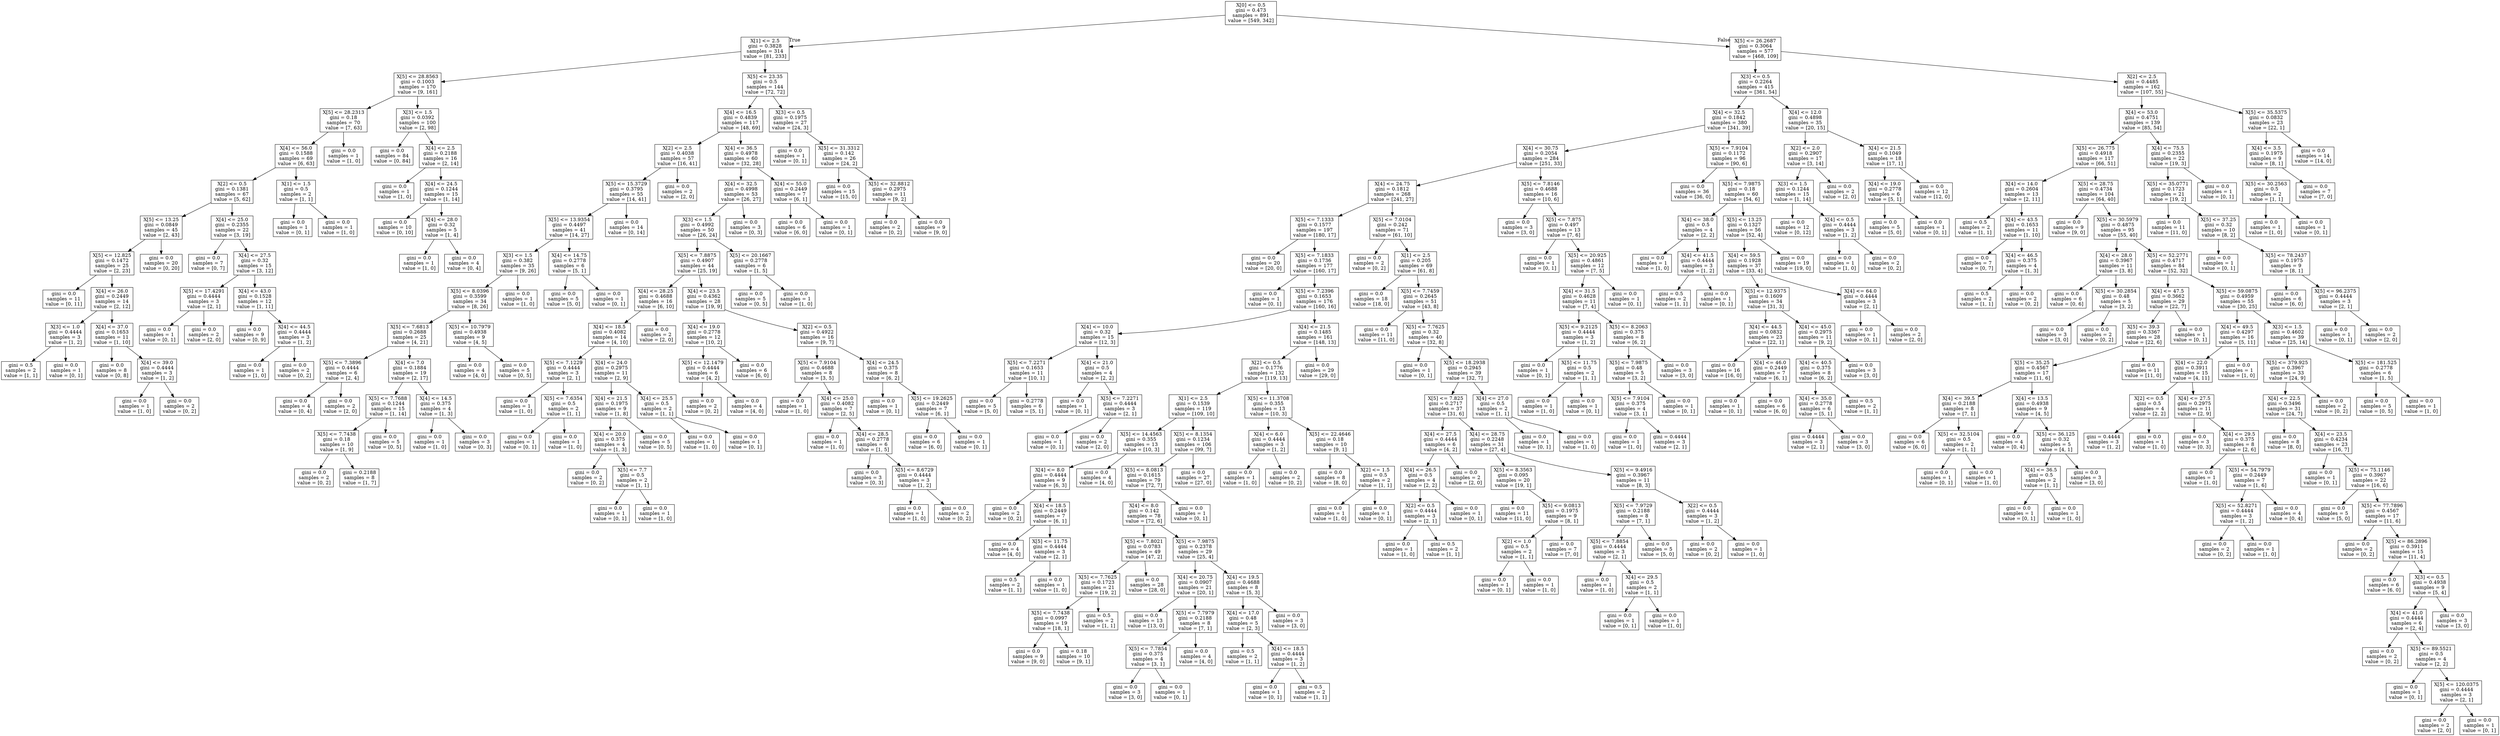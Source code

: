 digraph Tree {
node [shape=box] ;
0 [label="X[0] <= 0.5\ngini = 0.473\nsamples = 891\nvalue = [549, 342]"] ;
1 [label="X[1] <= 2.5\ngini = 0.3828\nsamples = 314\nvalue = [81, 233]"] ;
0 -> 1 [labeldistance=2.5, labelangle=45, headlabel="True"] ;
2 [label="X[5] <= 28.8563\ngini = 0.1003\nsamples = 170\nvalue = [9, 161]"] ;
1 -> 2 ;
3 [label="X[5] <= 28.2313\ngini = 0.18\nsamples = 70\nvalue = [7, 63]"] ;
2 -> 3 ;
4 [label="X[4] <= 56.0\ngini = 0.1588\nsamples = 69\nvalue = [6, 63]"] ;
3 -> 4 ;
5 [label="X[2] <= 0.5\ngini = 0.1381\nsamples = 67\nvalue = [5, 62]"] ;
4 -> 5 ;
6 [label="X[5] <= 13.25\ngini = 0.0849\nsamples = 45\nvalue = [2, 43]"] ;
5 -> 6 ;
7 [label="X[5] <= 12.825\ngini = 0.1472\nsamples = 25\nvalue = [2, 23]"] ;
6 -> 7 ;
8 [label="gini = 0.0\nsamples = 11\nvalue = [0, 11]"] ;
7 -> 8 ;
9 [label="X[4] <= 26.0\ngini = 0.2449\nsamples = 14\nvalue = [2, 12]"] ;
7 -> 9 ;
10 [label="X[3] <= 1.0\ngini = 0.4444\nsamples = 3\nvalue = [1, 2]"] ;
9 -> 10 ;
11 [label="gini = 0.5\nsamples = 2\nvalue = [1, 1]"] ;
10 -> 11 ;
12 [label="gini = 0.0\nsamples = 1\nvalue = [0, 1]"] ;
10 -> 12 ;
13 [label="X[4] <= 37.0\ngini = 0.1653\nsamples = 11\nvalue = [1, 10]"] ;
9 -> 13 ;
14 [label="gini = 0.0\nsamples = 8\nvalue = [0, 8]"] ;
13 -> 14 ;
15 [label="X[4] <= 39.0\ngini = 0.4444\nsamples = 3\nvalue = [1, 2]"] ;
13 -> 15 ;
16 [label="gini = 0.0\nsamples = 1\nvalue = [1, 0]"] ;
15 -> 16 ;
17 [label="gini = 0.0\nsamples = 2\nvalue = [0, 2]"] ;
15 -> 17 ;
18 [label="gini = 0.0\nsamples = 20\nvalue = [0, 20]"] ;
6 -> 18 ;
19 [label="X[4] <= 25.0\ngini = 0.2355\nsamples = 22\nvalue = [3, 19]"] ;
5 -> 19 ;
20 [label="gini = 0.0\nsamples = 7\nvalue = [0, 7]"] ;
19 -> 20 ;
21 [label="X[4] <= 27.5\ngini = 0.32\nsamples = 15\nvalue = [3, 12]"] ;
19 -> 21 ;
22 [label="X[5] <= 17.4291\ngini = 0.4444\nsamples = 3\nvalue = [2, 1]"] ;
21 -> 22 ;
23 [label="gini = 0.0\nsamples = 1\nvalue = [0, 1]"] ;
22 -> 23 ;
24 [label="gini = 0.0\nsamples = 2\nvalue = [2, 0]"] ;
22 -> 24 ;
25 [label="X[4] <= 43.0\ngini = 0.1528\nsamples = 12\nvalue = [1, 11]"] ;
21 -> 25 ;
26 [label="gini = 0.0\nsamples = 9\nvalue = [0, 9]"] ;
25 -> 26 ;
27 [label="X[4] <= 44.5\ngini = 0.4444\nsamples = 3\nvalue = [1, 2]"] ;
25 -> 27 ;
28 [label="gini = 0.0\nsamples = 1\nvalue = [1, 0]"] ;
27 -> 28 ;
29 [label="gini = 0.0\nsamples = 2\nvalue = [0, 2]"] ;
27 -> 29 ;
30 [label="X[1] <= 1.5\ngini = 0.5\nsamples = 2\nvalue = [1, 1]"] ;
4 -> 30 ;
31 [label="gini = 0.0\nsamples = 1\nvalue = [0, 1]"] ;
30 -> 31 ;
32 [label="gini = 0.0\nsamples = 1\nvalue = [1, 0]"] ;
30 -> 32 ;
33 [label="gini = 0.0\nsamples = 1\nvalue = [1, 0]"] ;
3 -> 33 ;
34 [label="X[3] <= 1.5\ngini = 0.0392\nsamples = 100\nvalue = [2, 98]"] ;
2 -> 34 ;
35 [label="gini = 0.0\nsamples = 84\nvalue = [0, 84]"] ;
34 -> 35 ;
36 [label="X[4] <= 2.5\ngini = 0.2188\nsamples = 16\nvalue = [2, 14]"] ;
34 -> 36 ;
37 [label="gini = 0.0\nsamples = 1\nvalue = [1, 0]"] ;
36 -> 37 ;
38 [label="X[4] <= 24.5\ngini = 0.1244\nsamples = 15\nvalue = [1, 14]"] ;
36 -> 38 ;
39 [label="gini = 0.0\nsamples = 10\nvalue = [0, 10]"] ;
38 -> 39 ;
40 [label="X[4] <= 28.0\ngini = 0.32\nsamples = 5\nvalue = [1, 4]"] ;
38 -> 40 ;
41 [label="gini = 0.0\nsamples = 1\nvalue = [1, 0]"] ;
40 -> 41 ;
42 [label="gini = 0.0\nsamples = 4\nvalue = [0, 4]"] ;
40 -> 42 ;
43 [label="X[5] <= 23.35\ngini = 0.5\nsamples = 144\nvalue = [72, 72]"] ;
1 -> 43 ;
44 [label="X[4] <= 16.5\ngini = 0.4839\nsamples = 117\nvalue = [48, 69]"] ;
43 -> 44 ;
45 [label="X[2] <= 2.5\ngini = 0.4038\nsamples = 57\nvalue = [16, 41]"] ;
44 -> 45 ;
46 [label="X[5] <= 15.3729\ngini = 0.3795\nsamples = 55\nvalue = [14, 41]"] ;
45 -> 46 ;
47 [label="X[5] <= 13.9354\ngini = 0.4497\nsamples = 41\nvalue = [14, 27]"] ;
46 -> 47 ;
48 [label="X[3] <= 1.5\ngini = 0.382\nsamples = 35\nvalue = [9, 26]"] ;
47 -> 48 ;
49 [label="X[5] <= 8.0396\ngini = 0.3599\nsamples = 34\nvalue = [8, 26]"] ;
48 -> 49 ;
50 [label="X[5] <= 7.6813\ngini = 0.2688\nsamples = 25\nvalue = [4, 21]"] ;
49 -> 50 ;
51 [label="X[5] <= 7.3896\ngini = 0.4444\nsamples = 6\nvalue = [2, 4]"] ;
50 -> 51 ;
52 [label="gini = 0.0\nsamples = 4\nvalue = [0, 4]"] ;
51 -> 52 ;
53 [label="gini = 0.0\nsamples = 2\nvalue = [2, 0]"] ;
51 -> 53 ;
54 [label="X[4] <= 7.0\ngini = 0.1884\nsamples = 19\nvalue = [2, 17]"] ;
50 -> 54 ;
55 [label="X[5] <= 7.7688\ngini = 0.1244\nsamples = 15\nvalue = [1, 14]"] ;
54 -> 55 ;
56 [label="X[5] <= 7.7438\ngini = 0.18\nsamples = 10\nvalue = [1, 9]"] ;
55 -> 56 ;
57 [label="gini = 0.0\nsamples = 2\nvalue = [0, 2]"] ;
56 -> 57 ;
58 [label="gini = 0.2188\nsamples = 8\nvalue = [1, 7]"] ;
56 -> 58 ;
59 [label="gini = 0.0\nsamples = 5\nvalue = [0, 5]"] ;
55 -> 59 ;
60 [label="X[4] <= 14.5\ngini = 0.375\nsamples = 4\nvalue = [1, 3]"] ;
54 -> 60 ;
61 [label="gini = 0.0\nsamples = 1\nvalue = [1, 0]"] ;
60 -> 61 ;
62 [label="gini = 0.0\nsamples = 3\nvalue = [0, 3]"] ;
60 -> 62 ;
63 [label="X[5] <= 10.7979\ngini = 0.4938\nsamples = 9\nvalue = [4, 5]"] ;
49 -> 63 ;
64 [label="gini = 0.0\nsamples = 4\nvalue = [4, 0]"] ;
63 -> 64 ;
65 [label="gini = 0.0\nsamples = 5\nvalue = [0, 5]"] ;
63 -> 65 ;
66 [label="gini = 0.0\nsamples = 1\nvalue = [1, 0]"] ;
48 -> 66 ;
67 [label="X[4] <= 14.75\ngini = 0.2778\nsamples = 6\nvalue = [5, 1]"] ;
47 -> 67 ;
68 [label="gini = 0.0\nsamples = 5\nvalue = [5, 0]"] ;
67 -> 68 ;
69 [label="gini = 0.0\nsamples = 1\nvalue = [0, 1]"] ;
67 -> 69 ;
70 [label="gini = 0.0\nsamples = 14\nvalue = [0, 14]"] ;
46 -> 70 ;
71 [label="gini = 0.0\nsamples = 2\nvalue = [2, 0]"] ;
45 -> 71 ;
72 [label="X[4] <= 36.5\ngini = 0.4978\nsamples = 60\nvalue = [32, 28]"] ;
44 -> 72 ;
73 [label="X[4] <= 32.5\ngini = 0.4998\nsamples = 53\nvalue = [26, 27]"] ;
72 -> 73 ;
74 [label="X[3] <= 1.5\ngini = 0.4992\nsamples = 50\nvalue = [26, 24]"] ;
73 -> 74 ;
75 [label="X[5] <= 7.8875\ngini = 0.4907\nsamples = 44\nvalue = [25, 19]"] ;
74 -> 75 ;
76 [label="X[4] <= 28.25\ngini = 0.4688\nsamples = 16\nvalue = [6, 10]"] ;
75 -> 76 ;
77 [label="X[4] <= 18.5\ngini = 0.4082\nsamples = 14\nvalue = [4, 10]"] ;
76 -> 77 ;
78 [label="X[5] <= 7.1229\ngini = 0.4444\nsamples = 3\nvalue = [2, 1]"] ;
77 -> 78 ;
79 [label="gini = 0.0\nsamples = 1\nvalue = [1, 0]"] ;
78 -> 79 ;
80 [label="X[5] <= 7.6354\ngini = 0.5\nsamples = 2\nvalue = [1, 1]"] ;
78 -> 80 ;
81 [label="gini = 0.0\nsamples = 1\nvalue = [0, 1]"] ;
80 -> 81 ;
82 [label="gini = 0.0\nsamples = 1\nvalue = [1, 0]"] ;
80 -> 82 ;
83 [label="X[4] <= 24.0\ngini = 0.2975\nsamples = 11\nvalue = [2, 9]"] ;
77 -> 83 ;
84 [label="X[4] <= 21.5\ngini = 0.1975\nsamples = 9\nvalue = [1, 8]"] ;
83 -> 84 ;
85 [label="X[4] <= 20.0\ngini = 0.375\nsamples = 4\nvalue = [1, 3]"] ;
84 -> 85 ;
86 [label="gini = 0.0\nsamples = 2\nvalue = [0, 2]"] ;
85 -> 86 ;
87 [label="X[5] <= 7.7\ngini = 0.5\nsamples = 2\nvalue = [1, 1]"] ;
85 -> 87 ;
88 [label="gini = 0.0\nsamples = 1\nvalue = [0, 1]"] ;
87 -> 88 ;
89 [label="gini = 0.0\nsamples = 1\nvalue = [1, 0]"] ;
87 -> 89 ;
90 [label="gini = 0.0\nsamples = 5\nvalue = [0, 5]"] ;
84 -> 90 ;
91 [label="X[4] <= 25.5\ngini = 0.5\nsamples = 2\nvalue = [1, 1]"] ;
83 -> 91 ;
92 [label="gini = 0.0\nsamples = 1\nvalue = [1, 0]"] ;
91 -> 92 ;
93 [label="gini = 0.0\nsamples = 1\nvalue = [0, 1]"] ;
91 -> 93 ;
94 [label="gini = 0.0\nsamples = 2\nvalue = [2, 0]"] ;
76 -> 94 ;
95 [label="X[4] <= 23.5\ngini = 0.4362\nsamples = 28\nvalue = [19, 9]"] ;
75 -> 95 ;
96 [label="X[4] <= 19.0\ngini = 0.2778\nsamples = 12\nvalue = [10, 2]"] ;
95 -> 96 ;
97 [label="X[5] <= 12.1479\ngini = 0.4444\nsamples = 6\nvalue = [4, 2]"] ;
96 -> 97 ;
98 [label="gini = 0.0\nsamples = 2\nvalue = [0, 2]"] ;
97 -> 98 ;
99 [label="gini = 0.0\nsamples = 4\nvalue = [4, 0]"] ;
97 -> 99 ;
100 [label="gini = 0.0\nsamples = 6\nvalue = [6, 0]"] ;
96 -> 100 ;
101 [label="X[2] <= 0.5\ngini = 0.4922\nsamples = 16\nvalue = [9, 7]"] ;
95 -> 101 ;
102 [label="X[5] <= 7.9104\ngini = 0.4688\nsamples = 8\nvalue = [3, 5]"] ;
101 -> 102 ;
103 [label="gini = 0.0\nsamples = 1\nvalue = [1, 0]"] ;
102 -> 103 ;
104 [label="X[4] <= 25.0\ngini = 0.4082\nsamples = 7\nvalue = [2, 5]"] ;
102 -> 104 ;
105 [label="gini = 0.0\nsamples = 1\nvalue = [1, 0]"] ;
104 -> 105 ;
106 [label="X[4] <= 28.5\ngini = 0.2778\nsamples = 6\nvalue = [1, 5]"] ;
104 -> 106 ;
107 [label="gini = 0.0\nsamples = 3\nvalue = [0, 3]"] ;
106 -> 107 ;
108 [label="X[5] <= 8.6729\ngini = 0.4444\nsamples = 3\nvalue = [1, 2]"] ;
106 -> 108 ;
109 [label="gini = 0.0\nsamples = 1\nvalue = [1, 0]"] ;
108 -> 109 ;
110 [label="gini = 0.0\nsamples = 2\nvalue = [0, 2]"] ;
108 -> 110 ;
111 [label="X[4] <= 24.5\ngini = 0.375\nsamples = 8\nvalue = [6, 2]"] ;
101 -> 111 ;
112 [label="gini = 0.0\nsamples = 1\nvalue = [0, 1]"] ;
111 -> 112 ;
113 [label="X[5] <= 19.2625\ngini = 0.2449\nsamples = 7\nvalue = [6, 1]"] ;
111 -> 113 ;
114 [label="gini = 0.0\nsamples = 6\nvalue = [6, 0]"] ;
113 -> 114 ;
115 [label="gini = 0.0\nsamples = 1\nvalue = [0, 1]"] ;
113 -> 115 ;
116 [label="X[5] <= 20.1667\ngini = 0.2778\nsamples = 6\nvalue = [1, 5]"] ;
74 -> 116 ;
117 [label="gini = 0.0\nsamples = 5\nvalue = [0, 5]"] ;
116 -> 117 ;
118 [label="gini = 0.0\nsamples = 1\nvalue = [1, 0]"] ;
116 -> 118 ;
119 [label="gini = 0.0\nsamples = 3\nvalue = [0, 3]"] ;
73 -> 119 ;
120 [label="X[4] <= 55.0\ngini = 0.2449\nsamples = 7\nvalue = [6, 1]"] ;
72 -> 120 ;
121 [label="gini = 0.0\nsamples = 6\nvalue = [6, 0]"] ;
120 -> 121 ;
122 [label="gini = 0.0\nsamples = 1\nvalue = [0, 1]"] ;
120 -> 122 ;
123 [label="X[3] <= 0.5\ngini = 0.1975\nsamples = 27\nvalue = [24, 3]"] ;
43 -> 123 ;
124 [label="gini = 0.0\nsamples = 1\nvalue = [0, 1]"] ;
123 -> 124 ;
125 [label="X[5] <= 31.3312\ngini = 0.142\nsamples = 26\nvalue = [24, 2]"] ;
123 -> 125 ;
126 [label="gini = 0.0\nsamples = 15\nvalue = [15, 0]"] ;
125 -> 126 ;
127 [label="X[5] <= 32.8812\ngini = 0.2975\nsamples = 11\nvalue = [9, 2]"] ;
125 -> 127 ;
128 [label="gini = 0.0\nsamples = 2\nvalue = [0, 2]"] ;
127 -> 128 ;
129 [label="gini = 0.0\nsamples = 9\nvalue = [9, 0]"] ;
127 -> 129 ;
130 [label="X[5] <= 26.2687\ngini = 0.3064\nsamples = 577\nvalue = [468, 109]"] ;
0 -> 130 [labeldistance=2.5, labelangle=-45, headlabel="False"] ;
131 [label="X[3] <= 0.5\ngini = 0.2264\nsamples = 415\nvalue = [361, 54]"] ;
130 -> 131 ;
132 [label="X[4] <= 32.5\ngini = 0.1842\nsamples = 380\nvalue = [341, 39]"] ;
131 -> 132 ;
133 [label="X[4] <= 30.75\ngini = 0.2054\nsamples = 284\nvalue = [251, 33]"] ;
132 -> 133 ;
134 [label="X[4] <= 24.75\ngini = 0.1812\nsamples = 268\nvalue = [241, 27]"] ;
133 -> 134 ;
135 [label="X[5] <= 7.1333\ngini = 0.1577\nsamples = 197\nvalue = [180, 17]"] ;
134 -> 135 ;
136 [label="gini = 0.0\nsamples = 20\nvalue = [20, 0]"] ;
135 -> 136 ;
137 [label="X[5] <= 7.1833\ngini = 0.1736\nsamples = 177\nvalue = [160, 17]"] ;
135 -> 137 ;
138 [label="gini = 0.0\nsamples = 1\nvalue = [0, 1]"] ;
137 -> 138 ;
139 [label="X[5] <= 7.2396\ngini = 0.1653\nsamples = 176\nvalue = [160, 16]"] ;
137 -> 139 ;
140 [label="X[4] <= 10.0\ngini = 0.32\nsamples = 15\nvalue = [12, 3]"] ;
139 -> 140 ;
141 [label="X[5] <= 7.2271\ngini = 0.1653\nsamples = 11\nvalue = [10, 1]"] ;
140 -> 141 ;
142 [label="gini = 0.0\nsamples = 5\nvalue = [5, 0]"] ;
141 -> 142 ;
143 [label="gini = 0.2778\nsamples = 6\nvalue = [5, 1]"] ;
141 -> 143 ;
144 [label="X[4] <= 21.0\ngini = 0.5\nsamples = 4\nvalue = [2, 2]"] ;
140 -> 144 ;
145 [label="gini = 0.0\nsamples = 1\nvalue = [0, 1]"] ;
144 -> 145 ;
146 [label="X[5] <= 7.2271\ngini = 0.4444\nsamples = 3\nvalue = [2, 1]"] ;
144 -> 146 ;
147 [label="gini = 0.0\nsamples = 1\nvalue = [0, 1]"] ;
146 -> 147 ;
148 [label="gini = 0.0\nsamples = 2\nvalue = [2, 0]"] ;
146 -> 148 ;
149 [label="X[4] <= 21.5\ngini = 0.1485\nsamples = 161\nvalue = [148, 13]"] ;
139 -> 149 ;
150 [label="X[2] <= 0.5\ngini = 0.1776\nsamples = 132\nvalue = [119, 13]"] ;
149 -> 150 ;
151 [label="X[1] <= 2.5\ngini = 0.1539\nsamples = 119\nvalue = [109, 10]"] ;
150 -> 151 ;
152 [label="X[5] <= 14.4563\ngini = 0.355\nsamples = 13\nvalue = [10, 3]"] ;
151 -> 152 ;
153 [label="X[4] <= 8.0\ngini = 0.4444\nsamples = 9\nvalue = [6, 3]"] ;
152 -> 153 ;
154 [label="gini = 0.0\nsamples = 2\nvalue = [0, 2]"] ;
153 -> 154 ;
155 [label="X[4] <= 18.5\ngini = 0.2449\nsamples = 7\nvalue = [6, 1]"] ;
153 -> 155 ;
156 [label="gini = 0.0\nsamples = 4\nvalue = [4, 0]"] ;
155 -> 156 ;
157 [label="X[5] <= 11.75\ngini = 0.4444\nsamples = 3\nvalue = [2, 1]"] ;
155 -> 157 ;
158 [label="gini = 0.5\nsamples = 2\nvalue = [1, 1]"] ;
157 -> 158 ;
159 [label="gini = 0.0\nsamples = 1\nvalue = [1, 0]"] ;
157 -> 159 ;
160 [label="gini = 0.0\nsamples = 4\nvalue = [4, 0]"] ;
152 -> 160 ;
161 [label="X[5] <= 8.1354\ngini = 0.1234\nsamples = 106\nvalue = [99, 7]"] ;
151 -> 161 ;
162 [label="X[5] <= 8.0813\ngini = 0.1615\nsamples = 79\nvalue = [72, 7]"] ;
161 -> 162 ;
163 [label="X[4] <= 8.0\ngini = 0.142\nsamples = 78\nvalue = [72, 6]"] ;
162 -> 163 ;
164 [label="X[5] <= 7.8021\ngini = 0.0783\nsamples = 49\nvalue = [47, 2]"] ;
163 -> 164 ;
165 [label="X[5] <= 7.7625\ngini = 0.1723\nsamples = 21\nvalue = [19, 2]"] ;
164 -> 165 ;
166 [label="X[5] <= 7.7438\ngini = 0.0997\nsamples = 19\nvalue = [18, 1]"] ;
165 -> 166 ;
167 [label="gini = 0.0\nsamples = 9\nvalue = [9, 0]"] ;
166 -> 167 ;
168 [label="gini = 0.18\nsamples = 10\nvalue = [9, 1]"] ;
166 -> 168 ;
169 [label="gini = 0.5\nsamples = 2\nvalue = [1, 1]"] ;
165 -> 169 ;
170 [label="gini = 0.0\nsamples = 28\nvalue = [28, 0]"] ;
164 -> 170 ;
171 [label="X[5] <= 7.9875\ngini = 0.2378\nsamples = 29\nvalue = [25, 4]"] ;
163 -> 171 ;
172 [label="X[4] <= 20.75\ngini = 0.0907\nsamples = 21\nvalue = [20, 1]"] ;
171 -> 172 ;
173 [label="gini = 0.0\nsamples = 13\nvalue = [13, 0]"] ;
172 -> 173 ;
174 [label="X[5] <= 7.7979\ngini = 0.2188\nsamples = 8\nvalue = [7, 1]"] ;
172 -> 174 ;
175 [label="X[5] <= 7.7854\ngini = 0.375\nsamples = 4\nvalue = [3, 1]"] ;
174 -> 175 ;
176 [label="gini = 0.0\nsamples = 3\nvalue = [3, 0]"] ;
175 -> 176 ;
177 [label="gini = 0.0\nsamples = 1\nvalue = [0, 1]"] ;
175 -> 177 ;
178 [label="gini = 0.0\nsamples = 4\nvalue = [4, 0]"] ;
174 -> 178 ;
179 [label="X[4] <= 19.5\ngini = 0.4688\nsamples = 8\nvalue = [5, 3]"] ;
171 -> 179 ;
180 [label="X[4] <= 17.0\ngini = 0.48\nsamples = 5\nvalue = [2, 3]"] ;
179 -> 180 ;
181 [label="gini = 0.5\nsamples = 2\nvalue = [1, 1]"] ;
180 -> 181 ;
182 [label="X[4] <= 18.5\ngini = 0.4444\nsamples = 3\nvalue = [1, 2]"] ;
180 -> 182 ;
183 [label="gini = 0.0\nsamples = 1\nvalue = [0, 1]"] ;
182 -> 183 ;
184 [label="gini = 0.5\nsamples = 2\nvalue = [1, 1]"] ;
182 -> 184 ;
185 [label="gini = 0.0\nsamples = 3\nvalue = [3, 0]"] ;
179 -> 185 ;
186 [label="gini = 0.0\nsamples = 1\nvalue = [0, 1]"] ;
162 -> 186 ;
187 [label="gini = 0.0\nsamples = 27\nvalue = [27, 0]"] ;
161 -> 187 ;
188 [label="X[5] <= 11.3708\ngini = 0.355\nsamples = 13\nvalue = [10, 3]"] ;
150 -> 188 ;
189 [label="X[4] <= 6.0\ngini = 0.4444\nsamples = 3\nvalue = [1, 2]"] ;
188 -> 189 ;
190 [label="gini = 0.0\nsamples = 1\nvalue = [1, 0]"] ;
189 -> 190 ;
191 [label="gini = 0.0\nsamples = 2\nvalue = [0, 2]"] ;
189 -> 191 ;
192 [label="X[5] <= 22.4646\ngini = 0.18\nsamples = 10\nvalue = [9, 1]"] ;
188 -> 192 ;
193 [label="gini = 0.0\nsamples = 8\nvalue = [8, 0]"] ;
192 -> 193 ;
194 [label="X[2] <= 1.5\ngini = 0.5\nsamples = 2\nvalue = [1, 1]"] ;
192 -> 194 ;
195 [label="gini = 0.0\nsamples = 1\nvalue = [1, 0]"] ;
194 -> 195 ;
196 [label="gini = 0.0\nsamples = 1\nvalue = [0, 1]"] ;
194 -> 196 ;
197 [label="gini = 0.0\nsamples = 29\nvalue = [29, 0]"] ;
149 -> 197 ;
198 [label="X[5] <= 7.0104\ngini = 0.242\nsamples = 71\nvalue = [61, 10]"] ;
134 -> 198 ;
199 [label="gini = 0.0\nsamples = 2\nvalue = [0, 2]"] ;
198 -> 199 ;
200 [label="X[1] <= 2.5\ngini = 0.205\nsamples = 69\nvalue = [61, 8]"] ;
198 -> 200 ;
201 [label="gini = 0.0\nsamples = 18\nvalue = [18, 0]"] ;
200 -> 201 ;
202 [label="X[5] <= 7.7459\ngini = 0.2645\nsamples = 51\nvalue = [43, 8]"] ;
200 -> 202 ;
203 [label="gini = 0.0\nsamples = 11\nvalue = [11, 0]"] ;
202 -> 203 ;
204 [label="X[5] <= 7.7625\ngini = 0.32\nsamples = 40\nvalue = [32, 8]"] ;
202 -> 204 ;
205 [label="gini = 0.0\nsamples = 1\nvalue = [0, 1]"] ;
204 -> 205 ;
206 [label="X[5] <= 18.2938\ngini = 0.2945\nsamples = 39\nvalue = [32, 7]"] ;
204 -> 206 ;
207 [label="X[5] <= 7.825\ngini = 0.2717\nsamples = 37\nvalue = [31, 6]"] ;
206 -> 207 ;
208 [label="X[4] <= 27.5\ngini = 0.4444\nsamples = 6\nvalue = [4, 2]"] ;
207 -> 208 ;
209 [label="X[4] <= 26.5\ngini = 0.5\nsamples = 4\nvalue = [2, 2]"] ;
208 -> 209 ;
210 [label="X[2] <= 0.5\ngini = 0.4444\nsamples = 3\nvalue = [2, 1]"] ;
209 -> 210 ;
211 [label="gini = 0.0\nsamples = 1\nvalue = [1, 0]"] ;
210 -> 211 ;
212 [label="gini = 0.5\nsamples = 2\nvalue = [1, 1]"] ;
210 -> 212 ;
213 [label="gini = 0.0\nsamples = 1\nvalue = [0, 1]"] ;
209 -> 213 ;
214 [label="gini = 0.0\nsamples = 2\nvalue = [2, 0]"] ;
208 -> 214 ;
215 [label="X[4] <= 28.75\ngini = 0.2248\nsamples = 31\nvalue = [27, 4]"] ;
207 -> 215 ;
216 [label="X[5] <= 8.3563\ngini = 0.095\nsamples = 20\nvalue = [19, 1]"] ;
215 -> 216 ;
217 [label="gini = 0.0\nsamples = 11\nvalue = [11, 0]"] ;
216 -> 217 ;
218 [label="X[5] <= 9.0813\ngini = 0.1975\nsamples = 9\nvalue = [8, 1]"] ;
216 -> 218 ;
219 [label="X[2] <= 1.0\ngini = 0.5\nsamples = 2\nvalue = [1, 1]"] ;
218 -> 219 ;
220 [label="gini = 0.0\nsamples = 1\nvalue = [0, 1]"] ;
219 -> 220 ;
221 [label="gini = 0.0\nsamples = 1\nvalue = [1, 0]"] ;
219 -> 221 ;
222 [label="gini = 0.0\nsamples = 7\nvalue = [7, 0]"] ;
218 -> 222 ;
223 [label="X[5] <= 9.4916\ngini = 0.3967\nsamples = 11\nvalue = [8, 3]"] ;
215 -> 223 ;
224 [label="X[5] <= 7.9729\ngini = 0.2188\nsamples = 8\nvalue = [7, 1]"] ;
223 -> 224 ;
225 [label="X[5] <= 7.8854\ngini = 0.4444\nsamples = 3\nvalue = [2, 1]"] ;
224 -> 225 ;
226 [label="gini = 0.0\nsamples = 1\nvalue = [1, 0]"] ;
225 -> 226 ;
227 [label="X[4] <= 29.5\ngini = 0.5\nsamples = 2\nvalue = [1, 1]"] ;
225 -> 227 ;
228 [label="gini = 0.0\nsamples = 1\nvalue = [0, 1]"] ;
227 -> 228 ;
229 [label="gini = 0.0\nsamples = 1\nvalue = [1, 0]"] ;
227 -> 229 ;
230 [label="gini = 0.0\nsamples = 5\nvalue = [5, 0]"] ;
224 -> 230 ;
231 [label="X[2] <= 0.5\ngini = 0.4444\nsamples = 3\nvalue = [1, 2]"] ;
223 -> 231 ;
232 [label="gini = 0.0\nsamples = 2\nvalue = [0, 2]"] ;
231 -> 232 ;
233 [label="gini = 0.0\nsamples = 1\nvalue = [1, 0]"] ;
231 -> 233 ;
234 [label="X[4] <= 27.0\ngini = 0.5\nsamples = 2\nvalue = [1, 1]"] ;
206 -> 234 ;
235 [label="gini = 0.0\nsamples = 1\nvalue = [0, 1]"] ;
234 -> 235 ;
236 [label="gini = 0.0\nsamples = 1\nvalue = [1, 0]"] ;
234 -> 236 ;
237 [label="X[5] <= 7.8146\ngini = 0.4688\nsamples = 16\nvalue = [10, 6]"] ;
133 -> 237 ;
238 [label="gini = 0.0\nsamples = 3\nvalue = [3, 0]"] ;
237 -> 238 ;
239 [label="X[5] <= 7.875\ngini = 0.497\nsamples = 13\nvalue = [7, 6]"] ;
237 -> 239 ;
240 [label="gini = 0.0\nsamples = 1\nvalue = [0, 1]"] ;
239 -> 240 ;
241 [label="X[5] <= 20.925\ngini = 0.4861\nsamples = 12\nvalue = [7, 5]"] ;
239 -> 241 ;
242 [label="X[4] <= 31.5\ngini = 0.4628\nsamples = 11\nvalue = [7, 4]"] ;
241 -> 242 ;
243 [label="X[5] <= 9.2125\ngini = 0.4444\nsamples = 3\nvalue = [1, 2]"] ;
242 -> 243 ;
244 [label="gini = 0.0\nsamples = 1\nvalue = [0, 1]"] ;
243 -> 244 ;
245 [label="X[5] <= 11.75\ngini = 0.5\nsamples = 2\nvalue = [1, 1]"] ;
243 -> 245 ;
246 [label="gini = 0.0\nsamples = 1\nvalue = [1, 0]"] ;
245 -> 246 ;
247 [label="gini = 0.0\nsamples = 1\nvalue = [0, 1]"] ;
245 -> 247 ;
248 [label="X[5] <= 8.2063\ngini = 0.375\nsamples = 8\nvalue = [6, 2]"] ;
242 -> 248 ;
249 [label="X[5] <= 7.9875\ngini = 0.48\nsamples = 5\nvalue = [3, 2]"] ;
248 -> 249 ;
250 [label="X[5] <= 7.9104\ngini = 0.375\nsamples = 4\nvalue = [3, 1]"] ;
249 -> 250 ;
251 [label="gini = 0.0\nsamples = 1\nvalue = [1, 0]"] ;
250 -> 251 ;
252 [label="gini = 0.4444\nsamples = 3\nvalue = [2, 1]"] ;
250 -> 252 ;
253 [label="gini = 0.0\nsamples = 1\nvalue = [0, 1]"] ;
249 -> 253 ;
254 [label="gini = 0.0\nsamples = 3\nvalue = [3, 0]"] ;
248 -> 254 ;
255 [label="gini = 0.0\nsamples = 1\nvalue = [0, 1]"] ;
241 -> 255 ;
256 [label="X[5] <= 7.9104\ngini = 0.1172\nsamples = 96\nvalue = [90, 6]"] ;
132 -> 256 ;
257 [label="gini = 0.0\nsamples = 36\nvalue = [36, 0]"] ;
256 -> 257 ;
258 [label="X[5] <= 7.9875\ngini = 0.18\nsamples = 60\nvalue = [54, 6]"] ;
256 -> 258 ;
259 [label="X[4] <= 38.0\ngini = 0.5\nsamples = 4\nvalue = [2, 2]"] ;
258 -> 259 ;
260 [label="gini = 0.0\nsamples = 1\nvalue = [1, 0]"] ;
259 -> 260 ;
261 [label="X[4] <= 41.5\ngini = 0.4444\nsamples = 3\nvalue = [1, 2]"] ;
259 -> 261 ;
262 [label="gini = 0.5\nsamples = 2\nvalue = [1, 1]"] ;
261 -> 262 ;
263 [label="gini = 0.0\nsamples = 1\nvalue = [0, 1]"] ;
261 -> 263 ;
264 [label="X[5] <= 13.25\ngini = 0.1327\nsamples = 56\nvalue = [52, 4]"] ;
258 -> 264 ;
265 [label="X[4] <= 59.5\ngini = 0.1928\nsamples = 37\nvalue = [33, 4]"] ;
264 -> 265 ;
266 [label="X[5] <= 12.9375\ngini = 0.1609\nsamples = 34\nvalue = [31, 3]"] ;
265 -> 266 ;
267 [label="X[4] <= 44.5\ngini = 0.0832\nsamples = 23\nvalue = [22, 1]"] ;
266 -> 267 ;
268 [label="gini = 0.0\nsamples = 16\nvalue = [16, 0]"] ;
267 -> 268 ;
269 [label="X[4] <= 46.0\ngini = 0.2449\nsamples = 7\nvalue = [6, 1]"] ;
267 -> 269 ;
270 [label="gini = 0.0\nsamples = 1\nvalue = [0, 1]"] ;
269 -> 270 ;
271 [label="gini = 0.0\nsamples = 6\nvalue = [6, 0]"] ;
269 -> 271 ;
272 [label="X[4] <= 45.0\ngini = 0.2975\nsamples = 11\nvalue = [9, 2]"] ;
266 -> 272 ;
273 [label="X[4] <= 40.5\ngini = 0.375\nsamples = 8\nvalue = [6, 2]"] ;
272 -> 273 ;
274 [label="X[4] <= 35.0\ngini = 0.2778\nsamples = 6\nvalue = [5, 1]"] ;
273 -> 274 ;
275 [label="gini = 0.4444\nsamples = 3\nvalue = [2, 1]"] ;
274 -> 275 ;
276 [label="gini = 0.0\nsamples = 3\nvalue = [3, 0]"] ;
274 -> 276 ;
277 [label="gini = 0.5\nsamples = 2\nvalue = [1, 1]"] ;
273 -> 277 ;
278 [label="gini = 0.0\nsamples = 3\nvalue = [3, 0]"] ;
272 -> 278 ;
279 [label="X[4] <= 64.0\ngini = 0.4444\nsamples = 3\nvalue = [2, 1]"] ;
265 -> 279 ;
280 [label="gini = 0.0\nsamples = 1\nvalue = [0, 1]"] ;
279 -> 280 ;
281 [label="gini = 0.0\nsamples = 2\nvalue = [2, 0]"] ;
279 -> 281 ;
282 [label="gini = 0.0\nsamples = 19\nvalue = [19, 0]"] ;
264 -> 282 ;
283 [label="X[4] <= 12.0\ngini = 0.4898\nsamples = 35\nvalue = [20, 15]"] ;
131 -> 283 ;
284 [label="X[2] <= 2.0\ngini = 0.2907\nsamples = 17\nvalue = [3, 14]"] ;
283 -> 284 ;
285 [label="X[3] <= 1.5\ngini = 0.1244\nsamples = 15\nvalue = [1, 14]"] ;
284 -> 285 ;
286 [label="gini = 0.0\nsamples = 12\nvalue = [0, 12]"] ;
285 -> 286 ;
287 [label="X[4] <= 0.5\ngini = 0.4444\nsamples = 3\nvalue = [1, 2]"] ;
285 -> 287 ;
288 [label="gini = 0.0\nsamples = 1\nvalue = [1, 0]"] ;
287 -> 288 ;
289 [label="gini = 0.0\nsamples = 2\nvalue = [0, 2]"] ;
287 -> 289 ;
290 [label="gini = 0.0\nsamples = 2\nvalue = [2, 0]"] ;
284 -> 290 ;
291 [label="X[4] <= 21.5\ngini = 0.1049\nsamples = 18\nvalue = [17, 1]"] ;
283 -> 291 ;
292 [label="X[4] <= 19.0\ngini = 0.2778\nsamples = 6\nvalue = [5, 1]"] ;
291 -> 292 ;
293 [label="gini = 0.0\nsamples = 5\nvalue = [5, 0]"] ;
292 -> 293 ;
294 [label="gini = 0.0\nsamples = 1\nvalue = [0, 1]"] ;
292 -> 294 ;
295 [label="gini = 0.0\nsamples = 12\nvalue = [12, 0]"] ;
291 -> 295 ;
296 [label="X[2] <= 2.5\ngini = 0.4485\nsamples = 162\nvalue = [107, 55]"] ;
130 -> 296 ;
297 [label="X[4] <= 53.0\ngini = 0.4751\nsamples = 139\nvalue = [85, 54]"] ;
296 -> 297 ;
298 [label="X[5] <= 26.775\ngini = 0.4918\nsamples = 117\nvalue = [66, 51]"] ;
297 -> 298 ;
299 [label="X[4] <= 14.0\ngini = 0.2604\nsamples = 13\nvalue = [2, 11]"] ;
298 -> 299 ;
300 [label="gini = 0.5\nsamples = 2\nvalue = [1, 1]"] ;
299 -> 300 ;
301 [label="X[4] <= 43.5\ngini = 0.1653\nsamples = 11\nvalue = [1, 10]"] ;
299 -> 301 ;
302 [label="gini = 0.0\nsamples = 7\nvalue = [0, 7]"] ;
301 -> 302 ;
303 [label="X[4] <= 46.5\ngini = 0.375\nsamples = 4\nvalue = [1, 3]"] ;
301 -> 303 ;
304 [label="gini = 0.5\nsamples = 2\nvalue = [1, 1]"] ;
303 -> 304 ;
305 [label="gini = 0.0\nsamples = 2\nvalue = [0, 2]"] ;
303 -> 305 ;
306 [label="X[5] <= 28.75\ngini = 0.4734\nsamples = 104\nvalue = [64, 40]"] ;
298 -> 306 ;
307 [label="gini = 0.0\nsamples = 9\nvalue = [9, 0]"] ;
306 -> 307 ;
308 [label="X[5] <= 30.5979\ngini = 0.4875\nsamples = 95\nvalue = [55, 40]"] ;
306 -> 308 ;
309 [label="X[4] <= 28.0\ngini = 0.3967\nsamples = 11\nvalue = [3, 8]"] ;
308 -> 309 ;
310 [label="gini = 0.0\nsamples = 6\nvalue = [0, 6]"] ;
309 -> 310 ;
311 [label="X[5] <= 30.2854\ngini = 0.48\nsamples = 5\nvalue = [3, 2]"] ;
309 -> 311 ;
312 [label="gini = 0.0\nsamples = 3\nvalue = [3, 0]"] ;
311 -> 312 ;
313 [label="gini = 0.0\nsamples = 2\nvalue = [0, 2]"] ;
311 -> 313 ;
314 [label="X[5] <= 52.2771\ngini = 0.4717\nsamples = 84\nvalue = [52, 32]"] ;
308 -> 314 ;
315 [label="X[4] <= 47.5\ngini = 0.3662\nsamples = 29\nvalue = [22, 7]"] ;
314 -> 315 ;
316 [label="X[5] <= 39.3\ngini = 0.3367\nsamples = 28\nvalue = [22, 6]"] ;
315 -> 316 ;
317 [label="X[5] <= 35.25\ngini = 0.4567\nsamples = 17\nvalue = [11, 6]"] ;
316 -> 317 ;
318 [label="X[4] <= 39.5\ngini = 0.2188\nsamples = 8\nvalue = [7, 1]"] ;
317 -> 318 ;
319 [label="gini = 0.0\nsamples = 6\nvalue = [6, 0]"] ;
318 -> 319 ;
320 [label="X[5] <= 32.5104\ngini = 0.5\nsamples = 2\nvalue = [1, 1]"] ;
318 -> 320 ;
321 [label="gini = 0.0\nsamples = 1\nvalue = [0, 1]"] ;
320 -> 321 ;
322 [label="gini = 0.0\nsamples = 1\nvalue = [1, 0]"] ;
320 -> 322 ;
323 [label="X[4] <= 13.5\ngini = 0.4938\nsamples = 9\nvalue = [4, 5]"] ;
317 -> 323 ;
324 [label="gini = 0.0\nsamples = 4\nvalue = [0, 4]"] ;
323 -> 324 ;
325 [label="X[5] <= 36.125\ngini = 0.32\nsamples = 5\nvalue = [4, 1]"] ;
323 -> 325 ;
326 [label="X[4] <= 36.5\ngini = 0.5\nsamples = 2\nvalue = [1, 1]"] ;
325 -> 326 ;
327 [label="gini = 0.0\nsamples = 1\nvalue = [0, 1]"] ;
326 -> 327 ;
328 [label="gini = 0.0\nsamples = 1\nvalue = [1, 0]"] ;
326 -> 328 ;
329 [label="gini = 0.0\nsamples = 3\nvalue = [3, 0]"] ;
325 -> 329 ;
330 [label="gini = 0.0\nsamples = 11\nvalue = [11, 0]"] ;
316 -> 330 ;
331 [label="gini = 0.0\nsamples = 1\nvalue = [0, 1]"] ;
315 -> 331 ;
332 [label="X[5] <= 59.0875\ngini = 0.4959\nsamples = 55\nvalue = [30, 25]"] ;
314 -> 332 ;
333 [label="X[4] <= 49.5\ngini = 0.4297\nsamples = 16\nvalue = [5, 11]"] ;
332 -> 333 ;
334 [label="X[4] <= 22.0\ngini = 0.3911\nsamples = 15\nvalue = [4, 11]"] ;
333 -> 334 ;
335 [label="X[2] <= 0.5\ngini = 0.5\nsamples = 4\nvalue = [2, 2]"] ;
334 -> 335 ;
336 [label="gini = 0.4444\nsamples = 3\nvalue = [1, 2]"] ;
335 -> 336 ;
337 [label="gini = 0.0\nsamples = 1\nvalue = [1, 0]"] ;
335 -> 337 ;
338 [label="X[4] <= 27.5\ngini = 0.2975\nsamples = 11\nvalue = [2, 9]"] ;
334 -> 338 ;
339 [label="gini = 0.0\nsamples = 3\nvalue = [0, 3]"] ;
338 -> 339 ;
340 [label="X[4] <= 29.5\ngini = 0.375\nsamples = 8\nvalue = [2, 6]"] ;
338 -> 340 ;
341 [label="gini = 0.0\nsamples = 1\nvalue = [1, 0]"] ;
340 -> 341 ;
342 [label="X[5] <= 54.7979\ngini = 0.2449\nsamples = 7\nvalue = [1, 6]"] ;
340 -> 342 ;
343 [label="X[5] <= 52.8271\ngini = 0.4444\nsamples = 3\nvalue = [1, 2]"] ;
342 -> 343 ;
344 [label="gini = 0.0\nsamples = 2\nvalue = [0, 2]"] ;
343 -> 344 ;
345 [label="gini = 0.0\nsamples = 1\nvalue = [1, 0]"] ;
343 -> 345 ;
346 [label="gini = 0.0\nsamples = 4\nvalue = [0, 4]"] ;
342 -> 346 ;
347 [label="gini = 0.0\nsamples = 1\nvalue = [1, 0]"] ;
333 -> 347 ;
348 [label="X[3] <= 1.5\ngini = 0.4602\nsamples = 39\nvalue = [25, 14]"] ;
332 -> 348 ;
349 [label="X[5] <= 379.925\ngini = 0.3967\nsamples = 33\nvalue = [24, 9]"] ;
348 -> 349 ;
350 [label="X[4] <= 22.5\ngini = 0.3496\nsamples = 31\nvalue = [24, 7]"] ;
349 -> 350 ;
351 [label="gini = 0.0\nsamples = 8\nvalue = [8, 0]"] ;
350 -> 351 ;
352 [label="X[4] <= 23.5\ngini = 0.4234\nsamples = 23\nvalue = [16, 7]"] ;
350 -> 352 ;
353 [label="gini = 0.0\nsamples = 1\nvalue = [0, 1]"] ;
352 -> 353 ;
354 [label="X[5] <= 75.1146\ngini = 0.3967\nsamples = 22\nvalue = [16, 6]"] ;
352 -> 354 ;
355 [label="gini = 0.0\nsamples = 5\nvalue = [5, 0]"] ;
354 -> 355 ;
356 [label="X[5] <= 77.7896\ngini = 0.4567\nsamples = 17\nvalue = [11, 6]"] ;
354 -> 356 ;
357 [label="gini = 0.0\nsamples = 2\nvalue = [0, 2]"] ;
356 -> 357 ;
358 [label="X[5] <= 86.2896\ngini = 0.3911\nsamples = 15\nvalue = [11, 4]"] ;
356 -> 358 ;
359 [label="gini = 0.0\nsamples = 6\nvalue = [6, 0]"] ;
358 -> 359 ;
360 [label="X[3] <= 0.5\ngini = 0.4938\nsamples = 9\nvalue = [5, 4]"] ;
358 -> 360 ;
361 [label="X[4] <= 41.0\ngini = 0.4444\nsamples = 6\nvalue = [2, 4]"] ;
360 -> 361 ;
362 [label="gini = 0.0\nsamples = 2\nvalue = [0, 2]"] ;
361 -> 362 ;
363 [label="X[5] <= 89.5521\ngini = 0.5\nsamples = 4\nvalue = [2, 2]"] ;
361 -> 363 ;
364 [label="gini = 0.0\nsamples = 1\nvalue = [0, 1]"] ;
363 -> 364 ;
365 [label="X[5] <= 120.0375\ngini = 0.4444\nsamples = 3\nvalue = [2, 1]"] ;
363 -> 365 ;
366 [label="gini = 0.0\nsamples = 2\nvalue = [2, 0]"] ;
365 -> 366 ;
367 [label="gini = 0.0\nsamples = 1\nvalue = [0, 1]"] ;
365 -> 367 ;
368 [label="gini = 0.0\nsamples = 3\nvalue = [3, 0]"] ;
360 -> 368 ;
369 [label="gini = 0.0\nsamples = 2\nvalue = [0, 2]"] ;
349 -> 369 ;
370 [label="X[5] <= 181.525\ngini = 0.2778\nsamples = 6\nvalue = [1, 5]"] ;
348 -> 370 ;
371 [label="gini = 0.0\nsamples = 5\nvalue = [0, 5]"] ;
370 -> 371 ;
372 [label="gini = 0.0\nsamples = 1\nvalue = [1, 0]"] ;
370 -> 372 ;
373 [label="X[4] <= 75.5\ngini = 0.2355\nsamples = 22\nvalue = [19, 3]"] ;
297 -> 373 ;
374 [label="X[5] <= 35.0771\ngini = 0.1723\nsamples = 21\nvalue = [19, 2]"] ;
373 -> 374 ;
375 [label="gini = 0.0\nsamples = 11\nvalue = [11, 0]"] ;
374 -> 375 ;
376 [label="X[5] <= 37.25\ngini = 0.32\nsamples = 10\nvalue = [8, 2]"] ;
374 -> 376 ;
377 [label="gini = 0.0\nsamples = 1\nvalue = [0, 1]"] ;
376 -> 377 ;
378 [label="X[5] <= 78.2437\ngini = 0.1975\nsamples = 9\nvalue = [8, 1]"] ;
376 -> 378 ;
379 [label="gini = 0.0\nsamples = 6\nvalue = [6, 0]"] ;
378 -> 379 ;
380 [label="X[5] <= 96.2375\ngini = 0.4444\nsamples = 3\nvalue = [2, 1]"] ;
378 -> 380 ;
381 [label="gini = 0.0\nsamples = 1\nvalue = [0, 1]"] ;
380 -> 381 ;
382 [label="gini = 0.0\nsamples = 2\nvalue = [2, 0]"] ;
380 -> 382 ;
383 [label="gini = 0.0\nsamples = 1\nvalue = [0, 1]"] ;
373 -> 383 ;
384 [label="X[5] <= 35.5375\ngini = 0.0832\nsamples = 23\nvalue = [22, 1]"] ;
296 -> 384 ;
385 [label="X[4] <= 3.5\ngini = 0.1975\nsamples = 9\nvalue = [8, 1]"] ;
384 -> 385 ;
386 [label="X[5] <= 30.2563\ngini = 0.5\nsamples = 2\nvalue = [1, 1]"] ;
385 -> 386 ;
387 [label="gini = 0.0\nsamples = 1\nvalue = [1, 0]"] ;
386 -> 387 ;
388 [label="gini = 0.0\nsamples = 1\nvalue = [0, 1]"] ;
386 -> 388 ;
389 [label="gini = 0.0\nsamples = 7\nvalue = [7, 0]"] ;
385 -> 389 ;
390 [label="gini = 0.0\nsamples = 14\nvalue = [14, 0]"] ;
384 -> 390 ;
}